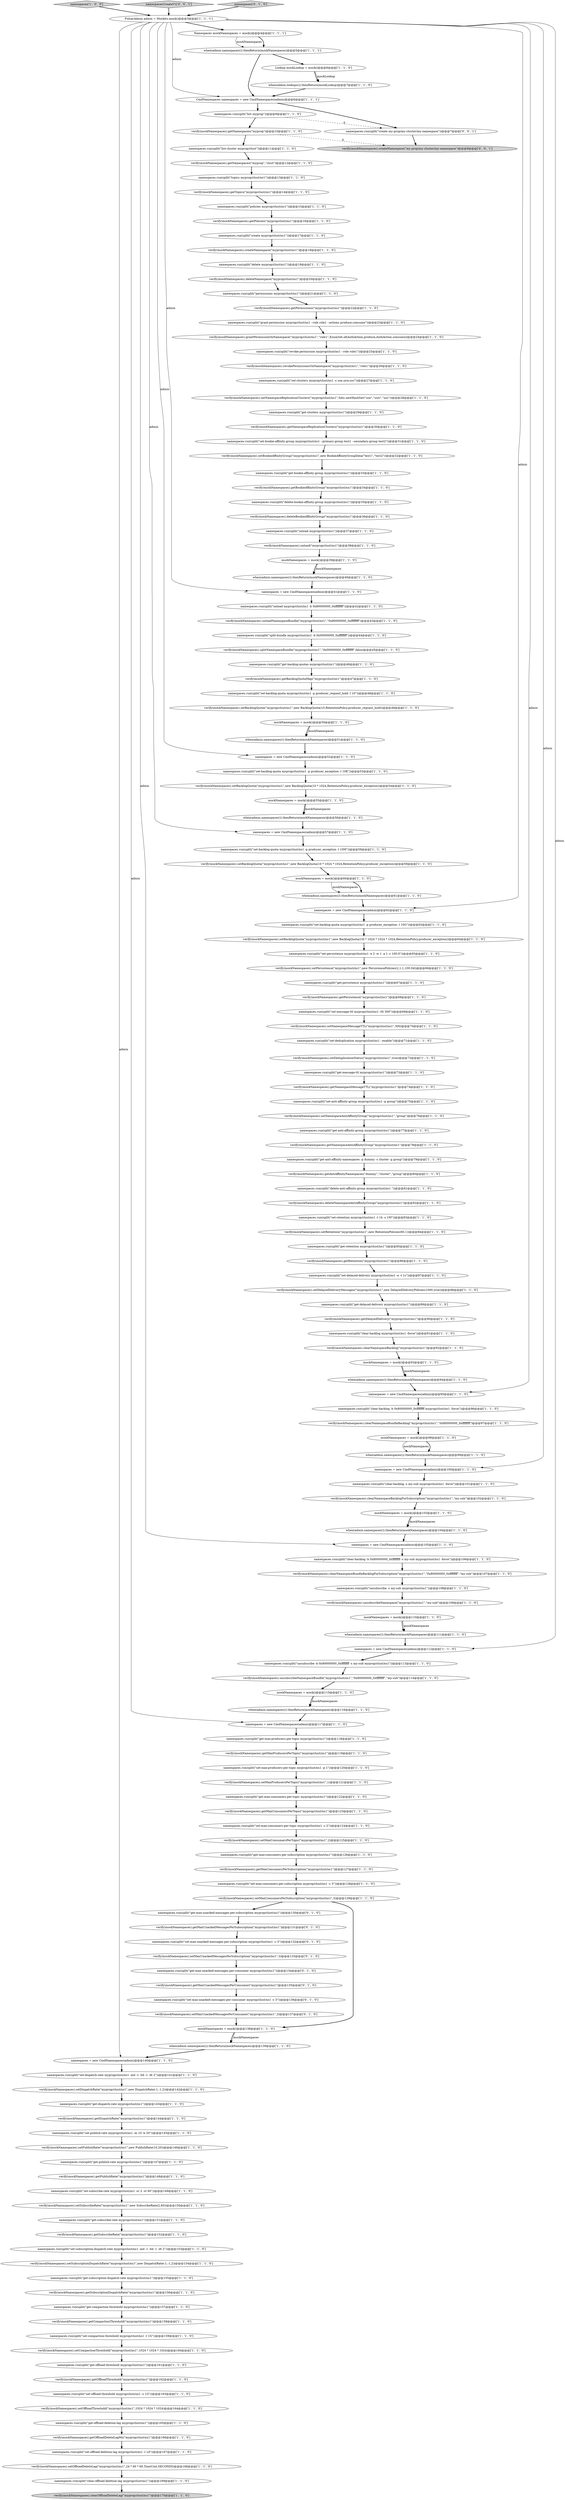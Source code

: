digraph {
163 [style = filled, label = "namespaces.run(split(\"set-max-unacked-messages-per-subscription myprop/clust/ns1 -c 3\"))@@@132@@@['0', '1', '0']", fillcolor = white, shape = ellipse image = "AAA1AAABBB2BBB"];
58 [style = filled, label = "namespaces = new CmdNamespaces(admin)@@@52@@@['1', '1', '0']", fillcolor = white, shape = ellipse image = "AAA0AAABBB1BBB"];
39 [style = filled, label = "namespaces = new CmdNamespaces(admin)@@@57@@@['1', '1', '0']", fillcolor = white, shape = ellipse image = "AAA0AAABBB1BBB"];
93 [style = filled, label = "verify(mockNamespaces).clearNamespaceBacklog(\"myprop/clust/ns1\")@@@92@@@['1', '1', '0']", fillcolor = white, shape = ellipse image = "AAA0AAABBB1BBB"];
106 [style = filled, label = "verify(mockNamespaces).setOffloadThreshold(\"myprop/clust/ns1\",1024 * 1024 * 1024)@@@164@@@['1', '1', '0']", fillcolor = white, shape = ellipse image = "AAA0AAABBB1BBB"];
103 [style = filled, label = "verify(mockNamespaces).setDelayedDeliveryMessages(\"myprop/clust/ns1\",new DelayedDeliveryPolicies(1000,true))@@@88@@@['1', '1', '0']", fillcolor = white, shape = ellipse image = "AAA0AAABBB1BBB"];
131 [style = filled, label = "verify(mockNamespaces).setMaxConsumersPerSubscription(\"myprop/clust/ns1\",3)@@@129@@@['1', '1', '0']", fillcolor = white, shape = ellipse image = "AAA0AAABBB1BBB"];
45 [style = filled, label = "mockNamespaces = mock()@@@93@@@['1', '1', '0']", fillcolor = white, shape = ellipse image = "AAA0AAABBB1BBB"];
142 [style = filled, label = "namespaces.run(split(\"get-subscription-dispatch-rate myprop/clust/ns1\"))@@@155@@@['1', '1', '0']", fillcolor = white, shape = ellipse image = "AAA0AAABBB1BBB"];
118 [style = filled, label = "when(admin.namespaces()).thenReturn(mockNamespaces)@@@94@@@['1', '1', '0']", fillcolor = white, shape = ellipse image = "AAA0AAABBB1BBB"];
167 [style = filled, label = "verify(mockNamespaces).getMaxUnackedMessagesPerConsumer(\"myprop/clust/ns1\")@@@135@@@['0', '1', '0']", fillcolor = white, shape = ellipse image = "AAA1AAABBB2BBB"];
169 [style = filled, label = "verify(mockNamespaces).setMaxUnackedMessagesPerConsumer(\"myprop/clust/ns1\",3)@@@137@@@['0', '1', '0']", fillcolor = white, shape = ellipse image = "AAA1AAABBB2BBB"];
49 [style = filled, label = "verify(mockNamespaces).deleteNamespace(\"myprop/clust/ns1\")@@@20@@@['1', '1', '0']", fillcolor = white, shape = ellipse image = "AAA0AAABBB1BBB"];
44 [style = filled, label = "verify(mockNamespaces).setBacklogQuota(\"myprop/clust/ns1\",new BacklogQuota(10,RetentionPolicy.producer_request_hold))@@@49@@@['1', '1', '0']", fillcolor = white, shape = ellipse image = "AAA0AAABBB1BBB"];
21 [style = filled, label = "verify(mockNamespaces).setPublishRate(\"myprop/clust/ns1\",new PublishRate(10,20))@@@146@@@['1', '1', '0']", fillcolor = white, shape = ellipse image = "AAA0AAABBB1BBB"];
24 [style = filled, label = "namespaces.run(split(\"get-offload-deletion-lag myprop/clust/ns1\"))@@@165@@@['1', '1', '0']", fillcolor = white, shape = ellipse image = "AAA0AAABBB1BBB"];
115 [style = filled, label = "namespaces.run(split(\"set-compaction-threshold myprop/clust/ns1 -t 1G\"))@@@159@@@['1', '1', '0']", fillcolor = white, shape = ellipse image = "AAA0AAABBB1BBB"];
75 [style = filled, label = "namespaces['1', '0', '0']", fillcolor = lightgray, shape = diamond image = "AAA0AAABBB1BBB"];
40 [style = filled, label = "namespaces.run(split(\"delete-anti-affinity-group myprop/clust/ns1 \"))@@@81@@@['1', '1', '0']", fillcolor = white, shape = ellipse image = "AAA0AAABBB1BBB"];
157 [style = filled, label = "when(admin.namespaces()).thenReturn(mockNamespaces)@@@61@@@['1', '1', '0']", fillcolor = white, shape = ellipse image = "AAA0AAABBB1BBB"];
77 [style = filled, label = "verify(mockNamespaces).setOffloadDeleteLag(\"myprop/clust/ns1\",24 * 60 * 60,TimeUnit.SECONDS)@@@168@@@['1', '1', '0']", fillcolor = white, shape = ellipse image = "AAA0AAABBB1BBB"];
48 [style = filled, label = "verify(mockNamespaces).setDispatchRate(\"myprop/clust/ns1\",new DispatchRate(-1,-1,2))@@@142@@@['1', '1', '0']", fillcolor = white, shape = ellipse image = "AAA0AAABBB1BBB"];
90 [style = filled, label = "when(admin.namespaces()).thenReturn(mockNamespaces)@@@111@@@['1', '1', '0']", fillcolor = white, shape = ellipse image = "AAA0AAABBB1BBB"];
138 [style = filled, label = "verify(mockNamespaces).setNamespaceAntiAffinityGroup(\"myprop/clust/ns1\",\"group\")@@@76@@@['1', '1', '0']", fillcolor = white, shape = ellipse image = "AAA0AAABBB1BBB"];
102 [style = filled, label = "verify(mockNamespaces).getDispatchRate(\"myprop/clust/ns1\")@@@144@@@['1', '1', '0']", fillcolor = white, shape = ellipse image = "AAA0AAABBB1BBB"];
13 [style = filled, label = "namespaces.run(split(\"get-message-ttl myprop/clust/ns1\"))@@@73@@@['1', '1', '0']", fillcolor = white, shape = ellipse image = "AAA0AAABBB1BBB"];
91 [style = filled, label = "when(admin.namespaces()).thenReturn(mockNamespaces)@@@99@@@['1', '1', '0']", fillcolor = white, shape = ellipse image = "AAA0AAABBB1BBB"];
134 [style = filled, label = "verify(mockNamespaces).setCompactionThreshold(\"myprop/clust/ns1\",1024 * 1024 * 1024)@@@160@@@['1', '1', '0']", fillcolor = white, shape = ellipse image = "AAA0AAABBB1BBB"];
23 [style = filled, label = "Namespaces mockNamespaces = mock()@@@4@@@['1', '1', '1']", fillcolor = white, shape = ellipse image = "AAA0AAABBB1BBB"];
31 [style = filled, label = "verify(mockNamespaces).getMaxConsumersPerSubscription(\"myprop/clust/ns1\")@@@127@@@['1', '1', '0']", fillcolor = white, shape = ellipse image = "AAA0AAABBB1BBB"];
60 [style = filled, label = "namespaces = new CmdNamespaces(admin)@@@105@@@['1', '1', '0']", fillcolor = white, shape = ellipse image = "AAA0AAABBB1BBB"];
76 [style = filled, label = "namespaces.run(split(\"split-bundle myprop/clust/ns1 -b 0x00000000_0xffffffff\"))@@@44@@@['1', '1', '0']", fillcolor = white, shape = ellipse image = "AAA0AAABBB1BBB"];
98 [style = filled, label = "namespaces.run(split(\"set-bookie-affinity-group myprop/clust/ns1 --primary-group test1 --secondary-group test2\"))@@@31@@@['1', '1', '0']", fillcolor = white, shape = ellipse image = "AAA0AAABBB1BBB"];
33 [style = filled, label = "verify(mockNamespaces).getNamespaces(\"myprop\")@@@10@@@['1', '1', '0']", fillcolor = white, shape = ellipse image = "AAA0AAABBB1BBB"];
57 [style = filled, label = "namespaces.run(split(\"revoke-permission myprop/clust/ns1 --role role1\"))@@@25@@@['1', '1', '0']", fillcolor = white, shape = ellipse image = "AAA0AAABBB1BBB"];
159 [style = filled, label = "verify(mockNamespaces).setRetention(\"myprop/clust/ns1\",new RetentionPolicies(60,1))@@@84@@@['1', '1', '0']", fillcolor = white, shape = ellipse image = "AAA0AAABBB1BBB"];
109 [style = filled, label = "verify(mockNamespaces).setMaxProducersPerTopic(\"myprop/clust/ns1\",1)@@@121@@@['1', '1', '0']", fillcolor = white, shape = ellipse image = "AAA0AAABBB1BBB"];
111 [style = filled, label = "mockNamespaces = mock()@@@39@@@['1', '1', '0']", fillcolor = white, shape = ellipse image = "AAA0AAABBB1BBB"];
165 [style = filled, label = "namespaces.run(split(\"get-max-unacked-messages-per-consumer myprop/clust/ns1\"))@@@134@@@['0', '1', '0']", fillcolor = white, shape = ellipse image = "AAA1AAABBB2BBB"];
141 [style = filled, label = "verify(mockNamespaces).setBacklogQuota(\"myprop/clust/ns1\",new BacklogQuota(10 * 1024,RetentionPolicy.producer_exception))@@@54@@@['1', '1', '0']", fillcolor = white, shape = ellipse image = "AAA0AAABBB1BBB"];
83 [style = filled, label = "namespaces.run(split(\"get-offload-threshold myprop/clust/ns1\"))@@@161@@@['1', '1', '0']", fillcolor = white, shape = ellipse image = "AAA0AAABBB1BBB"];
34 [style = filled, label = "namespaces.run(split(\"set-persistence myprop/clust/ns1 -e 2 -w 1 -a 1 -r 100.0\"))@@@65@@@['1', '1', '0']", fillcolor = white, shape = ellipse image = "AAA0AAABBB1BBB"];
72 [style = filled, label = "namespaces.run(split(\"get-retention myprop/clust/ns1\"))@@@85@@@['1', '1', '0']", fillcolor = white, shape = ellipse image = "AAA0AAABBB1BBB"];
136 [style = filled, label = "namespaces.run(split(\"clear-backlog -s my-sub myprop/clust/ns1 -force\"))@@@101@@@['1', '1', '0']", fillcolor = white, shape = ellipse image = "AAA0AAABBB1BBB"];
132 [style = filled, label = "namespaces.run(split(\"set-message-ttl myprop/clust/ns1 -ttl 300\"))@@@69@@@['1', '1', '0']", fillcolor = white, shape = ellipse image = "AAA0AAABBB1BBB"];
56 [style = filled, label = "namespaces.run(split(\"delete myprop/clust/ns1\"))@@@19@@@['1', '1', '0']", fillcolor = white, shape = ellipse image = "AAA0AAABBB1BBB"];
126 [style = filled, label = "namespaces.run(split(\"get-bookie-affinity-group myprop/clust/ns1\"))@@@33@@@['1', '1', '0']", fillcolor = white, shape = ellipse image = "AAA0AAABBB1BBB"];
155 [style = filled, label = "namespaces.run(split(\"set-publish-rate myprop/clust/ns1 -m 10 -b 20\"))@@@145@@@['1', '1', '0']", fillcolor = white, shape = ellipse image = "AAA0AAABBB1BBB"];
12 [style = filled, label = "namespaces.run(split(\"clear-backlog -b 0x80000000_0xffffffff -s my-sub myprop/clust/ns1 -force\"))@@@106@@@['1', '1', '0']", fillcolor = white, shape = ellipse image = "AAA0AAABBB1BBB"];
107 [style = filled, label = "verify(mockNamespaces).setNamespaceReplicationClusters(\"myprop/clust/ns1\",Sets.newHashSet(\"use\",\"usw\",\"usc\"))@@@28@@@['1', '1', '0']", fillcolor = white, shape = ellipse image = "AAA0AAABBB1BBB"];
1 [style = filled, label = "PulsarAdmin admin = Mockito.mock()@@@3@@@['1', '1', '1']", fillcolor = white, shape = ellipse image = "AAA0AAABBB1BBB"];
80 [style = filled, label = "verify(mockNamespaces).getOffloadThreshold(\"myprop/clust/ns1\")@@@162@@@['1', '1', '0']", fillcolor = white, shape = ellipse image = "AAA0AAABBB1BBB"];
99 [style = filled, label = "namespaces.run(split(\"get-anti-affinity-group myprop/clust/ns1\"))@@@77@@@['1', '1', '0']", fillcolor = white, shape = ellipse image = "AAA0AAABBB1BBB"];
38 [style = filled, label = "namespaces.run(split(\"clear-backlog -b 0x80000000_0xffffffff myprop/clust/ns1 -force\"))@@@96@@@['1', '1', '0']", fillcolor = white, shape = ellipse image = "AAA0AAABBB1BBB"];
147 [style = filled, label = "namespaces.run(split(\"set-subscription-dispatch-rate myprop/clust/ns1 -md -1 -bd -1 -dt 2\"))@@@153@@@['1', '1', '0']", fillcolor = white, shape = ellipse image = "AAA0AAABBB1BBB"];
74 [style = filled, label = "namespaces.run(split(\"set-backlog-quota myprop/clust/ns1 -p producer_exception -l 10G\"))@@@63@@@['1', '1', '0']", fillcolor = white, shape = ellipse image = "AAA0AAABBB1BBB"];
127 [style = filled, label = "namespaces.run(split(\"set-max-producers-per-topic myprop/clust/ns1 -p 1\"))@@@120@@@['1', '1', '0']", fillcolor = white, shape = ellipse image = "AAA0AAABBB1BBB"];
92 [style = filled, label = "namespaces.run(split(\"topics myprop/clust/ns1\"))@@@13@@@['1', '1', '0']", fillcolor = white, shape = ellipse image = "AAA0AAABBB1BBB"];
55 [style = filled, label = "mockNamespaces = mock()@@@103@@@['1', '1', '0']", fillcolor = white, shape = ellipse image = "AAA0AAABBB1BBB"];
32 [style = filled, label = "namespaces = new CmdNamespaces(admin)@@@112@@@['1', '1', '0']", fillcolor = white, shape = ellipse image = "AAA0AAABBB1BBB"];
25 [style = filled, label = "namespaces.run(split(\"get-max-consumers-per-subscription myprop/clust/ns1\"))@@@126@@@['1', '1', '0']", fillcolor = white, shape = ellipse image = "AAA0AAABBB1BBB"];
125 [style = filled, label = "verify(mockNamespaces).getNamespaces(\"myprop\",\"clust\")@@@12@@@['1', '1', '0']", fillcolor = white, shape = ellipse image = "AAA0AAABBB1BBB"];
52 [style = filled, label = "mockNamespaces = mock()@@@55@@@['1', '1', '0']", fillcolor = white, shape = ellipse image = "AAA0AAABBB1BBB"];
113 [style = filled, label = "mockNamespaces = mock()@@@60@@@['1', '1', '0']", fillcolor = white, shape = ellipse image = "AAA0AAABBB1BBB"];
162 [style = filled, label = "verify(mockNamespaces).getMaxUnackedMessagesPerSubscription(\"myprop/clust/ns1\")@@@131@@@['0', '1', '0']", fillcolor = white, shape = ellipse image = "AAA1AAABBB2BBB"];
2 [style = filled, label = "verify(mockNamespaces).setBookieAffinityGroup(\"myprop/clust/ns1\",new BookieAffinityGroupData(\"test1\",\"test2\"))@@@32@@@['1', '1', '0']", fillcolor = white, shape = ellipse image = "AAA0AAABBB1BBB"];
41 [style = filled, label = "mockNamespaces = mock()@@@110@@@['1', '1', '0']", fillcolor = white, shape = ellipse image = "AAA0AAABBB1BBB"];
121 [style = filled, label = "namespaces.run(split(\"permissions myprop/clust/ns1\"))@@@21@@@['1', '1', '0']", fillcolor = white, shape = ellipse image = "AAA0AAABBB1BBB"];
122 [style = filled, label = "verify(mockNamespaces).deleteBookieAffinityGroup(\"myprop/clust/ns1\")@@@36@@@['1', '1', '0']", fillcolor = white, shape = ellipse image = "AAA0AAABBB1BBB"];
54 [style = filled, label = "verify(mockNamespaces).splitNamespaceBundle(\"myprop/clust/ns1\",\"0x00000000_0xffffffff\",false)@@@45@@@['1', '1', '0']", fillcolor = white, shape = ellipse image = "AAA0AAABBB1BBB"];
62 [style = filled, label = "namespaces.run(split(\"set-backlog-quota myprop/clust/ns1 -p producer_request_hold -l 10\"))@@@48@@@['1', '1', '0']", fillcolor = white, shape = ellipse image = "AAA0AAABBB1BBB"];
37 [style = filled, label = "verify(mockNamespaces).getPermissions(\"myprop/clust/ns1\")@@@22@@@['1', '1', '0']", fillcolor = white, shape = ellipse image = "AAA0AAABBB1BBB"];
59 [style = filled, label = "verify(mockNamespaces).getCompactionThreshold(\"myprop/clust/ns1\")@@@158@@@['1', '1', '0']", fillcolor = white, shape = ellipse image = "AAA0AAABBB1BBB"];
64 [style = filled, label = "namespaces.run(split(\"clear-offload-deletion-lag myprop/clust/ns1\"))@@@169@@@['1', '1', '0']", fillcolor = white, shape = ellipse image = "AAA0AAABBB1BBB"];
53 [style = filled, label = "namespaces.run(split(\"set-offload-threshold myprop/clust/ns1 -s 1G\"))@@@163@@@['1', '1', '0']", fillcolor = white, shape = ellipse image = "AAA0AAABBB1BBB"];
88 [style = filled, label = "mockNamespaces = mock()@@@50@@@['1', '1', '0']", fillcolor = white, shape = ellipse image = "AAA0AAABBB1BBB"];
100 [style = filled, label = "verify(mockNamespaces).getAntiAffinityNamespaces(\"dummy\",\"cluster\",\"group\")@@@80@@@['1', '1', '0']", fillcolor = white, shape = ellipse image = "AAA0AAABBB1BBB"];
114 [style = filled, label = "when(admin.namespaces()).thenReturn(mockNamespaces)@@@104@@@['1', '1', '0']", fillcolor = white, shape = ellipse image = "AAA0AAABBB1BBB"];
101 [style = filled, label = "verify(mockNamespaces).getSubscriptionDispatchRate(\"myprop/clust/ns1\")@@@156@@@['1', '1', '0']", fillcolor = white, shape = ellipse image = "AAA0AAABBB1BBB"];
148 [style = filled, label = "namespaces.run(split(\"get-backlog-quotas myprop/clust/ns1\"))@@@46@@@['1', '1', '0']", fillcolor = white, shape = ellipse image = "AAA0AAABBB1BBB"];
104 [style = filled, label = "namespaces = new CmdNamespaces(admin)@@@100@@@['1', '1', '0']", fillcolor = white, shape = ellipse image = "AAA0AAABBB1BBB"];
170 [style = filled, label = "namespaces.run(split(\"create my-prop/my-cluster/my-namespace\"))@@@7@@@['0', '0', '1']", fillcolor = white, shape = ellipse image = "AAA0AAABBB3BBB"];
22 [style = filled, label = "namespaces.run(split(\"set-max-consumers-per-topic myprop/clust/ns1 -c 2\"))@@@124@@@['1', '1', '0']", fillcolor = white, shape = ellipse image = "AAA0AAABBB1BBB"];
86 [style = filled, label = "namespaces.run(split(\"set-offload-deletion-lag myprop/clust/ns1 -l 1d\"))@@@167@@@['1', '1', '0']", fillcolor = white, shape = ellipse image = "AAA0AAABBB1BBB"];
153 [style = filled, label = "namespaces.run(split(\"unload myprop/clust/ns1\"))@@@37@@@['1', '1', '0']", fillcolor = white, shape = ellipse image = "AAA0AAABBB1BBB"];
116 [style = filled, label = "namespaces = new CmdNamespaces(admin)@@@62@@@['1', '1', '0']", fillcolor = white, shape = ellipse image = "AAA0AAABBB1BBB"];
160 [style = filled, label = "namespaces.run(split(\"list-cluster myprop/clust\"))@@@11@@@['1', '1', '0']", fillcolor = white, shape = ellipse image = "AAA0AAABBB1BBB"];
105 [style = filled, label = "namespaces.run(split(\"get-publish-rate myprop/clust/ns1\"))@@@147@@@['1', '1', '0']", fillcolor = white, shape = ellipse image = "AAA0AAABBB1BBB"];
95 [style = filled, label = "verify(mockNamespaces).setDeduplicationStatus(\"myprop/clust/ns1\",true)@@@72@@@['1', '1', '0']", fillcolor = white, shape = ellipse image = "AAA0AAABBB1BBB"];
171 [style = filled, label = "namespacesCreateV1['0', '0', '1']", fillcolor = lightgray, shape = diamond image = "AAA0AAABBB3BBB"];
28 [style = filled, label = "verify(mockNamespaces).getDelayedDelivery(\"myprop/clust/ns1\")@@@90@@@['1', '1', '0']", fillcolor = white, shape = ellipse image = "AAA0AAABBB1BBB"];
27 [style = filled, label = "verify(mockNamespaces).getMaxProducersPerTopic(\"myprop/clust/ns1\")@@@119@@@['1', '1', '0']", fillcolor = white, shape = ellipse image = "AAA0AAABBB1BBB"];
20 [style = filled, label = "mockNamespaces = mock()@@@98@@@['1', '1', '0']", fillcolor = white, shape = ellipse image = "AAA0AAABBB1BBB"];
154 [style = filled, label = "namespaces.run(split(\"set-max-consumers-per-subscription myprop/clust/ns1 -c 3\"))@@@128@@@['1', '1', '0']", fillcolor = white, shape = ellipse image = "AAA0AAABBB1BBB"];
84 [style = filled, label = "namespaces = new CmdNamespaces(admin)@@@41@@@['1', '1', '0']", fillcolor = white, shape = ellipse image = "AAA0AAABBB1BBB"];
137 [style = filled, label = "when(admin.namespaces()).thenReturn(mockNamespaces)@@@116@@@['1', '1', '0']", fillcolor = white, shape = ellipse image = "AAA0AAABBB1BBB"];
108 [style = filled, label = "namespaces.run(split(\"unsubscribe -b 0x80000000_0xffffffff -s my-sub myprop/clust/ns1\"))@@@113@@@['1', '1', '0']", fillcolor = white, shape = ellipse image = "AAA0AAABBB1BBB"];
151 [style = filled, label = "verify(mockNamespaces).setSubscriptionDispatchRate(\"myprop/clust/ns1\",new DispatchRate(-1,-1,2))@@@154@@@['1', '1', '0']", fillcolor = white, shape = ellipse image = "AAA0AAABBB1BBB"];
87 [style = filled, label = "verify(mockNamespaces).unload(\"myprop/clust/ns1\")@@@38@@@['1', '1', '0']", fillcolor = white, shape = ellipse image = "AAA0AAABBB1BBB"];
0 [style = filled, label = "namespaces.run(split(\"set-anti-affinity-group myprop/clust/ns1 -g group\"))@@@75@@@['1', '1', '0']", fillcolor = white, shape = ellipse image = "AAA0AAABBB1BBB"];
50 [style = filled, label = "namespaces.run(split(\"grant-permission myprop/clust/ns1 --role role1 --actions produce,consume\"))@@@23@@@['1', '1', '0']", fillcolor = white, shape = ellipse image = "AAA0AAABBB1BBB"];
117 [style = filled, label = "verify(mockNamespaces).getPersistence(\"myprop/clust/ns1\")@@@68@@@['1', '1', '0']", fillcolor = white, shape = ellipse image = "AAA0AAABBB1BBB"];
149 [style = filled, label = "namespaces.run(split(\"set-backlog-quota myprop/clust/ns1 -p producer_exception -l 10K\"))@@@53@@@['1', '1', '0']", fillcolor = white, shape = ellipse image = "AAA0AAABBB1BBB"];
17 [style = filled, label = "namespaces.run(split(\"set-dispatch-rate myprop/clust/ns1 -md -1 -bd -1 -dt 2\"))@@@141@@@['1', '1', '0']", fillcolor = white, shape = ellipse image = "AAA0AAABBB1BBB"];
119 [style = filled, label = "namespaces.run(split(\"get-clusters myprop/clust/ns1\"))@@@29@@@['1', '1', '0']", fillcolor = white, shape = ellipse image = "AAA0AAABBB1BBB"];
8 [style = filled, label = "verify(mockNamespaces).getPublishRate(\"myprop/clust/ns1\")@@@148@@@['1', '1', '0']", fillcolor = white, shape = ellipse image = "AAA0AAABBB1BBB"];
129 [style = filled, label = "verify(mockNamespaces).setBacklogQuota(\"myprop/clust/ns1\",new BacklogQuota(10l * 1024 * 1024 * 1024,RetentionPolicy.producer_exception))@@@64@@@['1', '1', '0']", fillcolor = white, shape = ellipse image = "AAA0AAABBB1BBB"];
144 [style = filled, label = "verify(mockNamespaces).getRetention(\"myprop/clust/ns1\")@@@86@@@['1', '1', '0']", fillcolor = white, shape = ellipse image = "AAA0AAABBB1BBB"];
11 [style = filled, label = "CmdNamespaces namespaces = new CmdNamespaces(admin)@@@6@@@['1', '1', '1']", fillcolor = white, shape = ellipse image = "AAA0AAABBB1BBB"];
46 [style = filled, label = "verify(mockNamespaces).grantPermissionOnNamespace(\"myprop/clust/ns1\",\"role1\",EnumSet.of(AuthAction.produce,AuthAction.consume))@@@24@@@['1', '1', '0']", fillcolor = white, shape = ellipse image = "AAA0AAABBB1BBB"];
112 [style = filled, label = "verify(mockNamespaces).clearNamespaceBacklogForSubscription(\"myprop/clust/ns1\",\"my-sub\")@@@102@@@['1', '1', '0']", fillcolor = white, shape = ellipse image = "AAA0AAABBB1BBB"];
145 [style = filled, label = "verify(mockNamespaces).createNamespace(\"myprop/clust/ns1\")@@@18@@@['1', '1', '0']", fillcolor = white, shape = ellipse image = "AAA0AAABBB1BBB"];
78 [style = filled, label = "verify(mockNamespaces).getNamespaceAntiAffinityGroup(\"myprop/clust/ns1\")@@@78@@@['1', '1', '0']", fillcolor = white, shape = ellipse image = "AAA0AAABBB1BBB"];
3 [style = filled, label = "namespaces.run(split(\"get-compaction-threshold myprop/clust/ns1\"))@@@157@@@['1', '1', '0']", fillcolor = white, shape = ellipse image = "AAA0AAABBB1BBB"];
140 [style = filled, label = "when(admin.namespaces()).thenReturn(mockNamespaces)@@@139@@@['1', '1', '0']", fillcolor = white, shape = ellipse image = "AAA0AAABBB1BBB"];
143 [style = filled, label = "verify(mockNamespaces).setPersistence(\"myprop/clust/ns1\",new PersistencePolicies(2,1,1,100.0d))@@@66@@@['1', '1', '0']", fillcolor = white, shape = ellipse image = "AAA0AAABBB1BBB"];
35 [style = filled, label = "namespaces.run(split(\"clear-backlog myprop/clust/ns1 -force\"))@@@91@@@['1', '1', '0']", fillcolor = white, shape = ellipse image = "AAA0AAABBB1BBB"];
82 [style = filled, label = "namespaces.run(split(\"unsubscribe -s my-sub myprop/clust/ns1\"))@@@108@@@['1', '1', '0']", fillcolor = white, shape = ellipse image = "AAA0AAABBB1BBB"];
96 [style = filled, label = "namespaces.run(split(\"create myprop/clust/ns1\"))@@@17@@@['1', '1', '0']", fillcolor = white, shape = ellipse image = "AAA0AAABBB1BBB"];
63 [style = filled, label = "namespaces.run(split(\"get-subscribe-rate myprop/clust/ns1\"))@@@151@@@['1', '1', '0']", fillcolor = white, shape = ellipse image = "AAA0AAABBB1BBB"];
166 [style = filled, label = "verify(mockNamespaces).setMaxUnackedMessagesPerSubscription(\"myprop/clust/ns1\",3)@@@133@@@['0', '1', '0']", fillcolor = white, shape = ellipse image = "AAA1AAABBB2BBB"];
67 [style = filled, label = "verify(mockNamespaces).revokePermissionsOnNamespace(\"myprop/clust/ns1\",\"role1\")@@@26@@@['1', '1', '0']", fillcolor = white, shape = ellipse image = "AAA0AAABBB1BBB"];
43 [style = filled, label = "verify(mockNamespaces).setSubscribeRate(\"myprop/clust/ns1\",new SubscribeRate(2,60))@@@150@@@['1', '1', '0']", fillcolor = white, shape = ellipse image = "AAA0AAABBB1BBB"];
30 [style = filled, label = "verify(mockNamespaces).setBacklogQuota(\"myprop/clust/ns1\",new BacklogQuota(10 * 1024 * 1024,RetentionPolicy.producer_exception))@@@59@@@['1', '1', '0']", fillcolor = white, shape = ellipse image = "AAA0AAABBB1BBB"];
6 [style = filled, label = "namespaces.run(split(\"unload myprop/clust/ns1 -b 0x80000000_0xffffffff\"))@@@42@@@['1', '1', '0']", fillcolor = white, shape = ellipse image = "AAA0AAABBB1BBB"];
110 [style = filled, label = "namespaces.run(split(\"policies myprop/clust/ns1\"))@@@15@@@['1', '1', '0']", fillcolor = white, shape = ellipse image = "AAA0AAABBB1BBB"];
10 [style = filled, label = "when(admin.lookups()).thenReturn(mockLookup)@@@7@@@['1', '1', '0']", fillcolor = white, shape = ellipse image = "AAA0AAABBB1BBB"];
123 [style = filled, label = "verify(mockNamespaces).getNamespaceReplicationClusters(\"myprop/clust/ns1\")@@@30@@@['1', '1', '0']", fillcolor = white, shape = ellipse image = "AAA0AAABBB1BBB"];
150 [style = filled, label = "verify(mockNamespaces).setNamespaceMessageTTL(\"myprop/clust/ns1\",300)@@@70@@@['1', '1', '0']", fillcolor = white, shape = ellipse image = "AAA0AAABBB1BBB"];
51 [style = filled, label = "verify(mockNamespaces).clearNamespaceBundleBacklogForSubscription(\"myprop/clust/ns1\",\"0x80000000_0xffffffff\",\"my-sub\")@@@107@@@['1', '1', '0']", fillcolor = white, shape = ellipse image = "AAA0AAABBB1BBB"];
42 [style = filled, label = "when(admin.namespaces()).thenReturn(mockNamespaces)@@@5@@@['1', '1', '1']", fillcolor = white, shape = ellipse image = "AAA0AAABBB1BBB"];
81 [style = filled, label = "verify(mockNamespaces).getPolicies(\"myprop/clust/ns1\")@@@16@@@['1', '1', '0']", fillcolor = white, shape = ellipse image = "AAA0AAABBB1BBB"];
5 [style = filled, label = "namespaces.run(split(\"get-persistence myprop/clust/ns1\"))@@@67@@@['1', '1', '0']", fillcolor = white, shape = ellipse image = "AAA0AAABBB1BBB"];
164 [style = filled, label = "namespaces.run(split(\"set-max-unacked-messages-per-consumer myprop/clust/ns1 -c 3\"))@@@136@@@['0', '1', '0']", fillcolor = white, shape = ellipse image = "AAA1AAABBB2BBB"];
14 [style = filled, label = "namespaces.run(split(\"set-deduplication myprop/clust/ns1 --enable\"))@@@71@@@['1', '1', '0']", fillcolor = white, shape = ellipse image = "AAA0AAABBB1BBB"];
47 [style = filled, label = "namespaces = new CmdNamespaces(admin)@@@95@@@['1', '1', '0']", fillcolor = white, shape = ellipse image = "AAA0AAABBB1BBB"];
89 [style = filled, label = "verify(mockNamespaces).clearOffloadDeleteLag(\"myprop/clust/ns1\")@@@170@@@['1', '1', '0']", fillcolor = lightgray, shape = ellipse image = "AAA0AAABBB1BBB"];
139 [style = filled, label = "namespaces.run(split(\"list myprop\"))@@@9@@@['1', '1', '0']", fillcolor = white, shape = ellipse image = "AAA0AAABBB1BBB"];
120 [style = filled, label = "verify(mockNamespaces).clearNamespaceBundleBacklog(\"myprop/clust/ns1\",\"0x80000000_0xffffffff\")@@@97@@@['1', '1', '0']", fillcolor = white, shape = ellipse image = "AAA0AAABBB1BBB"];
66 [style = filled, label = "Lookup mockLookup = mock()@@@6@@@['1', '1', '0']", fillcolor = white, shape = ellipse image = "AAA0AAABBB1BBB"];
69 [style = filled, label = "namespaces.run(split(\"get-anti-affinity-namespaces -p dummy -c cluster -g group\"))@@@79@@@['1', '1', '0']", fillcolor = white, shape = ellipse image = "AAA0AAABBB1BBB"];
29 [style = filled, label = "mockNamespaces = mock()@@@115@@@['1', '1', '0']", fillcolor = white, shape = ellipse image = "AAA0AAABBB1BBB"];
19 [style = filled, label = "namespaces.run(split(\"set-retention myprop/clust/ns1 -t 1h -s 1M\"))@@@83@@@['1', '1', '0']", fillcolor = white, shape = ellipse image = "AAA0AAABBB1BBB"];
16 [style = filled, label = "when(admin.namespaces()).thenReturn(mockNamespaces)@@@56@@@['1', '1', '0']", fillcolor = white, shape = ellipse image = "AAA0AAABBB1BBB"];
124 [style = filled, label = "verify(mockNamespaces).setMaxConsumersPerTopic(\"myprop/clust/ns1\",2)@@@125@@@['1', '1', '0']", fillcolor = white, shape = ellipse image = "AAA0AAABBB1BBB"];
152 [style = filled, label = "verify(mockNamespaces).getOffloadDeleteLagMs(\"myprop/clust/ns1\")@@@166@@@['1', '1', '0']", fillcolor = white, shape = ellipse image = "AAA0AAABBB1BBB"];
9 [style = filled, label = "mockNamespaces = mock()@@@138@@@['1', '1', '0']", fillcolor = white, shape = ellipse image = "AAA0AAABBB1BBB"];
156 [style = filled, label = "namespaces.run(split(\"get-delayed-delivery myprop/clust/ns1\"))@@@89@@@['1', '1', '0']", fillcolor = white, shape = ellipse image = "AAA0AAABBB1BBB"];
4 [style = filled, label = "verify(mockNamespaces).getBookieAffinityGroup(\"myprop/clust/ns1\")@@@34@@@['1', '1', '0']", fillcolor = white, shape = ellipse image = "AAA0AAABBB1BBB"];
73 [style = filled, label = "namespaces.run(split(\"set-clusters myprop/clust/ns1 -c use,usw,usc\"))@@@27@@@['1', '1', '0']", fillcolor = white, shape = ellipse image = "AAA0AAABBB1BBB"];
130 [style = filled, label = "namespaces.run(split(\"get-max-consumers-per-topic myprop/clust/ns1\"))@@@122@@@['1', '1', '0']", fillcolor = white, shape = ellipse image = "AAA0AAABBB1BBB"];
133 [style = filled, label = "verify(mockNamespaces).getSubscribeRate(\"myprop/clust/ns1\")@@@152@@@['1', '1', '0']", fillcolor = white, shape = ellipse image = "AAA0AAABBB1BBB"];
7 [style = filled, label = "verify(mockNamespaces).getBacklogQuotaMap(\"myprop/clust/ns1\")@@@47@@@['1', '1', '0']", fillcolor = white, shape = ellipse image = "AAA0AAABBB1BBB"];
18 [style = filled, label = "verify(mockNamespaces).deleteNamespaceAntiAffinityGroup(\"myprop/clust/ns1\")@@@82@@@['1', '1', '0']", fillcolor = white, shape = ellipse image = "AAA0AAABBB1BBB"];
71 [style = filled, label = "namespaces = new CmdNamespaces(admin)@@@140@@@['1', '1', '0']", fillcolor = white, shape = ellipse image = "AAA0AAABBB1BBB"];
168 [style = filled, label = "namespaces['0', '1', '0']", fillcolor = lightgray, shape = diamond image = "AAA0AAABBB2BBB"];
70 [style = filled, label = "verify(mockNamespaces).getNamespaceMessageTTL(\"myprop/clust/ns1\")@@@74@@@['1', '1', '0']", fillcolor = white, shape = ellipse image = "AAA0AAABBB1BBB"];
172 [style = filled, label = "verify(mockNamespaces).createNamespace(\"my-prop/my-cluster/my-namespace\")@@@8@@@['0', '0', '1']", fillcolor = lightgray, shape = ellipse image = "AAA0AAABBB3BBB"];
135 [style = filled, label = "when(admin.namespaces()).thenReturn(mockNamespaces)@@@40@@@['1', '1', '0']", fillcolor = white, shape = ellipse image = "AAA0AAABBB1BBB"];
65 [style = filled, label = "namespaces.run(split(\"set-delayed-delivery myprop/clust/ns1 -e -t 1s\"))@@@87@@@['1', '1', '0']", fillcolor = white, shape = ellipse image = "AAA0AAABBB1BBB"];
161 [style = filled, label = "namespaces.run(split(\"get-max-unacked-messages-per-subscription myprop/clust/ns1\"))@@@130@@@['0', '1', '0']", fillcolor = white, shape = ellipse image = "AAA1AAABBB2BBB"];
94 [style = filled, label = "namespaces.run(split(\"set-subscribe-rate myprop/clust/ns1 -sr 2 -st 60\"))@@@149@@@['1', '1', '0']", fillcolor = white, shape = ellipse image = "AAA0AAABBB1BBB"];
61 [style = filled, label = "namespaces = new CmdNamespaces(admin)@@@117@@@['1', '1', '0']", fillcolor = white, shape = ellipse image = "AAA0AAABBB1BBB"];
97 [style = filled, label = "verify(mockNamespaces).unsubscribeNamespaceBundle(\"myprop/clust/ns1\",\"0x80000000_0xffffffff\",\"my-sub\")@@@114@@@['1', '1', '0']", fillcolor = white, shape = ellipse image = "AAA0AAABBB1BBB"];
128 [style = filled, label = "namespaces.run(split(\"get-max-producers-per-topic myprop/clust/ns1\"))@@@118@@@['1', '1', '0']", fillcolor = white, shape = ellipse image = "AAA0AAABBB1BBB"];
15 [style = filled, label = "verify(mockNamespaces).unsubscribeNamespace(\"myprop/clust/ns1\",\"my-sub\")@@@109@@@['1', '1', '0']", fillcolor = white, shape = ellipse image = "AAA0AAABBB1BBB"];
36 [style = filled, label = "namespaces.run(split(\"get-dispatch-rate myprop/clust/ns1\"))@@@143@@@['1', '1', '0']", fillcolor = white, shape = ellipse image = "AAA0AAABBB1BBB"];
68 [style = filled, label = "verify(mockNamespaces).getTopics(\"myprop/clust/ns1\")@@@14@@@['1', '1', '0']", fillcolor = white, shape = ellipse image = "AAA0AAABBB1BBB"];
146 [style = filled, label = "namespaces.run(split(\"delete-bookie-affinity-group myprop/clust/ns1\"))@@@35@@@['1', '1', '0']", fillcolor = white, shape = ellipse image = "AAA0AAABBB1BBB"];
79 [style = filled, label = "when(admin.namespaces()).thenReturn(mockNamespaces)@@@51@@@['1', '1', '0']", fillcolor = white, shape = ellipse image = "AAA0AAABBB1BBB"];
26 [style = filled, label = "verify(mockNamespaces).unloadNamespaceBundle(\"myprop/clust/ns1\",\"0x80000000_0xffffffff\")@@@43@@@['1', '1', '0']", fillcolor = white, shape = ellipse image = "AAA0AAABBB1BBB"];
158 [style = filled, label = "verify(mockNamespaces).getMaxConsumersPerTopic(\"myprop/clust/ns1\")@@@123@@@['1', '1', '0']", fillcolor = white, shape = ellipse image = "AAA0AAABBB1BBB"];
85 [style = filled, label = "namespaces.run(split(\"set-backlog-quota myprop/clust/ns1 -p producer_exception -l 10M\"))@@@58@@@['1', '1', '0']", fillcolor = white, shape = ellipse image = "AAA0AAABBB1BBB"];
68->110 [style = bold, label=""];
33->172 [style = dashed, label="0"];
48->36 [style = bold, label=""];
136->112 [style = bold, label=""];
158->22 [style = bold, label=""];
65->103 [style = bold, label=""];
131->161 [style = bold, label=""];
135->84 [style = bold, label=""];
19->159 [style = bold, label=""];
73->107 [style = bold, label=""];
128->27 [style = bold, label=""];
7->62 [style = bold, label=""];
32->108 [style = bold, label=""];
98->2 [style = bold, label=""];
99->78 [style = bold, label=""];
91->104 [style = bold, label=""];
88->79 [style = solid, label="mockNamespaces"];
50->46 [style = bold, label=""];
30->113 [style = bold, label=""];
67->73 [style = bold, label=""];
10->11 [style = bold, label=""];
84->6 [style = bold, label=""];
14->95 [style = bold, label=""];
1->23 [style = bold, label=""];
35->93 [style = bold, label=""];
41->90 [style = solid, label="mockNamespaces"];
93->45 [style = bold, label=""];
137->61 [style = bold, label=""];
155->21 [style = bold, label=""];
34->143 [style = bold, label=""];
63->133 [style = bold, label=""];
11->139 [style = bold, label=""];
110->81 [style = bold, label=""];
36->102 [style = bold, label=""];
113->157 [style = bold, label=""];
148->7 [style = bold, label=""];
81->96 [style = bold, label=""];
104->136 [style = bold, label=""];
122->153 [style = bold, label=""];
1->84 [style = solid, label="admin"];
167->164 [style = bold, label=""];
29->137 [style = bold, label=""];
2->126 [style = bold, label=""];
147->151 [style = bold, label=""];
123->98 [style = bold, label=""];
79->58 [style = bold, label=""];
70->0 [style = bold, label=""];
60->12 [style = bold, label=""];
51->82 [style = bold, label=""];
114->60 [style = bold, label=""];
45->118 [style = bold, label=""];
161->162 [style = bold, label=""];
29->137 [style = solid, label="mockNamespaces"];
1->116 [style = solid, label="admin"];
80->53 [style = bold, label=""];
64->89 [style = bold, label=""];
83->80 [style = bold, label=""];
96->145 [style = bold, label=""];
16->39 [style = bold, label=""];
150->14 [style = bold, label=""];
109->130 [style = bold, label=""];
43->63 [style = bold, label=""];
156->28 [style = bold, label=""];
113->157 [style = solid, label="mockNamespaces"];
112->55 [style = bold, label=""];
87->111 [style = bold, label=""];
3->59 [style = bold, label=""];
117->132 [style = bold, label=""];
85->30 [style = bold, label=""];
100->40 [style = bold, label=""];
1->11 [style = solid, label="admin"];
53->106 [style = bold, label=""];
107->119 [style = bold, label=""];
118->47 [style = bold, label=""];
61->128 [style = bold, label=""];
151->142 [style = bold, label=""];
71->17 [style = bold, label=""];
13->70 [style = bold, label=""];
52->16 [style = bold, label=""];
52->16 [style = solid, label="mockNamespaces"];
142->101 [style = bold, label=""];
125->92 [style = bold, label=""];
88->79 [style = bold, label=""];
1->61 [style = solid, label="admin"];
141->52 [style = bold, label=""];
27->127 [style = bold, label=""];
15->41 [style = bold, label=""];
47->38 [style = bold, label=""];
126->4 [style = bold, label=""];
1->60 [style = solid, label="admin"];
49->121 [style = bold, label=""];
105->8 [style = bold, label=""];
106->24 [style = bold, label=""];
58->149 [style = bold, label=""];
21->105 [style = bold, label=""];
101->3 [style = bold, label=""];
170->172 [style = bold, label=""];
55->114 [style = bold, label=""];
45->118 [style = solid, label="mockNamespaces"];
39->85 [style = bold, label=""];
17->48 [style = bold, label=""];
138->99 [style = bold, label=""];
116->74 [style = bold, label=""];
26->76 [style = bold, label=""];
0->138 [style = bold, label=""];
103->156 [style = bold, label=""];
140->71 [style = bold, label=""];
78->69 [style = bold, label=""];
69->100 [style = bold, label=""];
129->34 [style = bold, label=""];
66->10 [style = bold, label=""];
56->49 [style = bold, label=""];
4->146 [style = bold, label=""];
153->87 [style = bold, label=""];
139->170 [style = dashed, label="0"];
6->26 [style = bold, label=""];
166->165 [style = bold, label=""];
74->129 [style = bold, label=""];
90->32 [style = bold, label=""];
95->13 [style = bold, label=""];
11->170 [style = bold, label=""];
1->47 [style = solid, label="admin"];
76->54 [style = bold, label=""];
164->169 [style = bold, label=""];
42->11 [style = bold, label=""];
57->67 [style = bold, label=""];
40->18 [style = bold, label=""];
72->144 [style = bold, label=""];
139->33 [style = bold, label=""];
108->97 [style = bold, label=""];
124->25 [style = bold, label=""];
1->104 [style = solid, label="admin"];
94->43 [style = bold, label=""];
12->51 [style = bold, label=""];
41->90 [style = bold, label=""];
132->150 [style = bold, label=""];
82->15 [style = bold, label=""];
8->94 [style = bold, label=""];
24->152 [style = bold, label=""];
97->29 [style = bold, label=""];
169->9 [style = bold, label=""];
160->125 [style = bold, label=""];
149->141 [style = bold, label=""];
157->116 [style = bold, label=""];
111->135 [style = bold, label=""];
120->20 [style = bold, label=""];
25->31 [style = bold, label=""];
59->115 [style = bold, label=""];
154->131 [style = bold, label=""];
66->10 [style = solid, label="mockLookup"];
1->71 [style = solid, label="admin"];
23->42 [style = bold, label=""];
115->134 [style = bold, label=""];
131->9 [style = bold, label=""];
9->140 [style = solid, label="mockNamespaces"];
28->35 [style = bold, label=""];
46->57 [style = bold, label=""];
146->122 [style = bold, label=""];
77->64 [style = bold, label=""];
42->66 [style = bold, label=""];
38->120 [style = bold, label=""];
159->72 [style = bold, label=""];
31->154 [style = bold, label=""];
152->86 [style = bold, label=""];
111->135 [style = solid, label="mockNamespaces"];
5->117 [style = bold, label=""];
62->44 [style = bold, label=""];
102->155 [style = bold, label=""];
75->1 [style = bold, label=""];
134->83 [style = bold, label=""];
163->166 [style = bold, label=""];
9->140 [style = bold, label=""];
37->50 [style = bold, label=""];
162->163 [style = bold, label=""];
54->148 [style = bold, label=""];
143->5 [style = bold, label=""];
1->58 [style = solid, label="admin"];
127->109 [style = bold, label=""];
20->91 [style = bold, label=""];
55->114 [style = solid, label="mockNamespaces"];
18->19 [style = bold, label=""];
144->65 [style = bold, label=""];
165->167 [style = bold, label=""];
22->124 [style = bold, label=""];
145->56 [style = bold, label=""];
171->1 [style = bold, label=""];
23->42 [style = solid, label="mockNamespaces"];
168->1 [style = bold, label=""];
133->147 [style = bold, label=""];
86->77 [style = bold, label=""];
121->37 [style = bold, label=""];
44->88 [style = bold, label=""];
92->68 [style = bold, label=""];
20->91 [style = solid, label="mockNamespaces"];
130->158 [style = bold, label=""];
33->160 [style = bold, label=""];
1->39 [style = solid, label="admin"];
1->32 [style = solid, label="admin"];
119->123 [style = bold, label=""];
}
